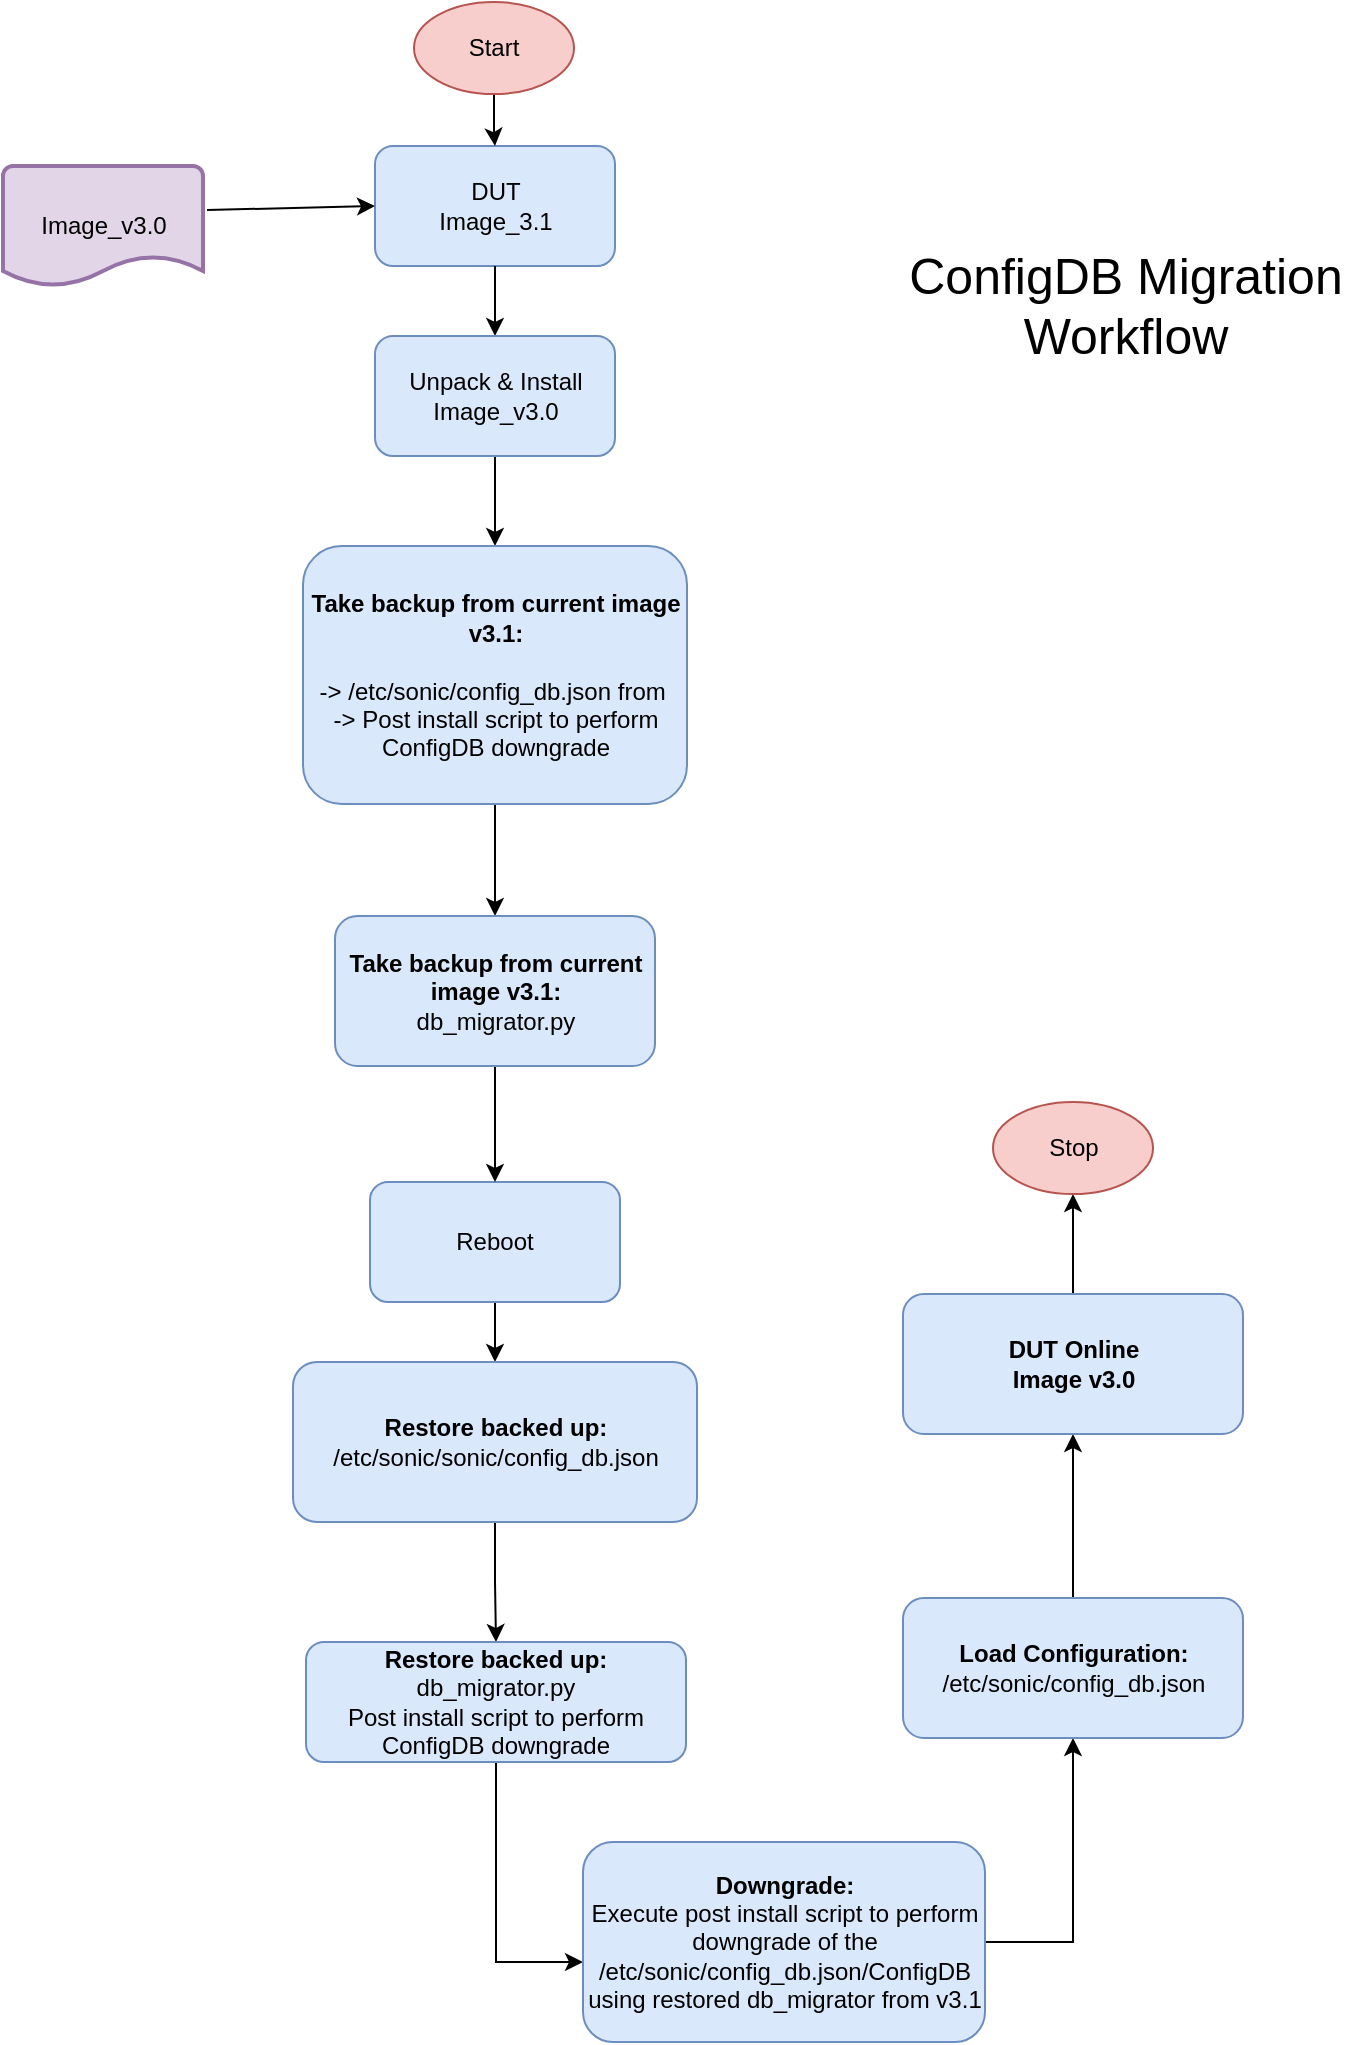 <mxfile pages="1" version="11.2.5" type="device"><diagram id="8VVwP-XKiVKiHSoBVLpd" name="Page-1"><mxGraphModel dx="1086" dy="767" grid="1" gridSize="10" guides="1" tooltips="1" connect="1" arrows="1" fold="1" page="1" pageScale="1" pageWidth="850" pageHeight="1100" math="0" shadow="0"><root><mxCell id="0"/><mxCell id="1" parent="0"/><mxCell id="XSP7Ka7zvjEEX7KIWUfB-2" value="DUT&lt;br&gt;Image_3.1" style="rounded=1;whiteSpace=wrap;html=1;fillColor=#dae8fc;strokeColor=#6c8ebf;" parent="1" vertex="1"><mxGeometry x="271.5" y="82" width="120" height="60" as="geometry"/></mxCell><mxCell id="XSP7Ka7zvjEEX7KIWUfB-3" value="" style="endArrow=classic;html=1;exitX=1.02;exitY=0.367;exitDx=0;exitDy=0;exitPerimeter=0;entryX=0;entryY=0.5;entryDx=0;entryDy=0;" parent="1" source="XSP7Ka7zvjEEX7KIWUfB-4" target="XSP7Ka7zvjEEX7KIWUfB-2" edge="1"><mxGeometry width="50" height="50" relative="1" as="geometry"><mxPoint x="95.5" y="232" as="sourcePoint"/><mxPoint x="95.5" y="332" as="targetPoint"/></mxGeometry></mxCell><mxCell id="XSP7Ka7zvjEEX7KIWUfB-4" value="Image_v3.0" style="strokeWidth=2;html=1;shape=mxgraph.flowchart.document2;whiteSpace=wrap;size=0.25;fillColor=#e1d5e7;strokeColor=#9673a6;" parent="1" vertex="1"><mxGeometry x="85.5" y="92" width="100" height="60" as="geometry"/></mxCell><mxCell id="XSP7Ka7zvjEEX7KIWUfB-5" value="" style="endArrow=classic;html=1;exitX=0.5;exitY=1;exitDx=0;exitDy=0;entryX=0.5;entryY=0;entryDx=0;entryDy=0;" parent="1" source="XSP7Ka7zvjEEX7KIWUfB-2" target="XSP7Ka7zvjEEX7KIWUfB-6" edge="1"><mxGeometry width="50" height="50" relative="1" as="geometry"><mxPoint x="85.5" y="222" as="sourcePoint"/><mxPoint x="85.5" y="272" as="targetPoint"/></mxGeometry></mxCell><mxCell id="XSP7Ka7zvjEEX7KIWUfB-8" style="edgeStyle=orthogonalEdgeStyle;rounded=0;orthogonalLoop=1;jettySize=auto;html=1;entryX=0.5;entryY=0;entryDx=0;entryDy=0;" parent="1" source="XSP7Ka7zvjEEX7KIWUfB-6" target="XSP7Ka7zvjEEX7KIWUfB-7" edge="1"><mxGeometry relative="1" as="geometry"/></mxCell><mxCell id="XSP7Ka7zvjEEX7KIWUfB-6" value="Unpack &amp;amp; Install Image_v3.0" style="rounded=1;whiteSpace=wrap;html=1;fillColor=#dae8fc;strokeColor=#6c8ebf;" parent="1" vertex="1"><mxGeometry x="271.5" y="177" width="120" height="60" as="geometry"/></mxCell><mxCell id="XSP7Ka7zvjEEX7KIWUfB-24" style="edgeStyle=orthogonalEdgeStyle;rounded=0;orthogonalLoop=1;jettySize=auto;html=1;entryX=0.5;entryY=0;entryDx=0;entryDy=0;" parent="1" source="XSP7Ka7zvjEEX7KIWUfB-7" target="XSP7Ka7zvjEEX7KIWUfB-23" edge="1"><mxGeometry relative="1" as="geometry"/></mxCell><mxCell id="XSP7Ka7zvjEEX7KIWUfB-7" value="&lt;b&gt;Take backup from current image v3.1:&lt;br&gt;&lt;/b&gt;&lt;br&gt;-&amp;gt; /etc/sonic/config_db.json from&amp;nbsp;&lt;br&gt;-&amp;gt; Post install script to perform ConfigDB downgrade" style="rounded=1;whiteSpace=wrap;html=1;fillColor=#dae8fc;strokeColor=#6c8ebf;" parent="1" vertex="1"><mxGeometry x="235.5" y="282" width="192" height="129" as="geometry"/></mxCell><mxCell id="XSP7Ka7zvjEEX7KIWUfB-13" value="" style="edgeStyle=orthogonalEdgeStyle;rounded=0;orthogonalLoop=1;jettySize=auto;html=1;" parent="1" source="XSP7Ka7zvjEEX7KIWUfB-9" target="XSP7Ka7zvjEEX7KIWUfB-12" edge="1"><mxGeometry relative="1" as="geometry"/></mxCell><mxCell id="XSP7Ka7zvjEEX7KIWUfB-9" value="Reboot" style="rounded=1;whiteSpace=wrap;html=1;fillColor=#dae8fc;strokeColor=#6c8ebf;" parent="1" vertex="1"><mxGeometry x="269" y="600" width="125" height="60" as="geometry"/></mxCell><mxCell id="XSP7Ka7zvjEEX7KIWUfB-15" value="" style="edgeStyle=orthogonalEdgeStyle;rounded=0;orthogonalLoop=1;jettySize=auto;html=1;exitX=0.5;exitY=1;exitDx=0;exitDy=0;entryX=0;entryY=0.6;entryDx=0;entryDy=0;entryPerimeter=0;" parent="1" source="XSP7Ka7zvjEEX7KIWUfB-21" target="XSP7Ka7zvjEEX7KIWUfB-14" edge="1"><mxGeometry relative="1" as="geometry"><mxPoint x="535.5" y="670" as="sourcePoint"/></mxGeometry></mxCell><mxCell id="XSP7Ka7zvjEEX7KIWUfB-22" style="edgeStyle=orthogonalEdgeStyle;rounded=0;orthogonalLoop=1;jettySize=auto;html=1;entryX=0.5;entryY=0;entryDx=0;entryDy=0;" parent="1" source="XSP7Ka7zvjEEX7KIWUfB-12" target="XSP7Ka7zvjEEX7KIWUfB-21" edge="1"><mxGeometry relative="1" as="geometry"/></mxCell><mxCell id="XSP7Ka7zvjEEX7KIWUfB-12" value="&lt;b&gt;Restore backed up:&lt;/b&gt;&lt;br&gt;/etc/sonic/sonic/config_db.json" style="rounded=1;whiteSpace=wrap;html=1;fillColor=#dae8fc;strokeColor=#6c8ebf;" parent="1" vertex="1"><mxGeometry x="230.5" y="690" width="202" height="80" as="geometry"/></mxCell><mxCell id="XSP7Ka7zvjEEX7KIWUfB-17" value="" style="edgeStyle=orthogonalEdgeStyle;rounded=0;orthogonalLoop=1;jettySize=auto;html=1;exitX=1;exitY=0.5;exitDx=0;exitDy=0;" parent="1" source="XSP7Ka7zvjEEX7KIWUfB-14" target="XSP7Ka7zvjEEX7KIWUfB-16" edge="1"><mxGeometry relative="1" as="geometry"><mxPoint x="335" y="835" as="sourcePoint"/></mxGeometry></mxCell><mxCell id="XSP7Ka7zvjEEX7KIWUfB-14" value="&lt;b&gt;Downgrade:&lt;/b&gt;&lt;br&gt;Execute post install script to perform downgrade of the /etc/sonic/config_db.json/ConfigDB using restored db_migrator from v3.1" style="rounded=1;whiteSpace=wrap;html=1;fillColor=#dae8fc;strokeColor=#6c8ebf;" parent="1" vertex="1"><mxGeometry x="375.5" y="930" width="201" height="100" as="geometry"/></mxCell><mxCell id="XSP7Ka7zvjEEX7KIWUfB-20" value="" style="edgeStyle=orthogonalEdgeStyle;rounded=0;orthogonalLoop=1;jettySize=auto;html=1;" parent="1" source="XSP7Ka7zvjEEX7KIWUfB-16" target="XSP7Ka7zvjEEX7KIWUfB-19" edge="1"><mxGeometry relative="1" as="geometry"/></mxCell><mxCell id="XSP7Ka7zvjEEX7KIWUfB-16" value="&lt;b&gt;Load Configuration:&lt;/b&gt;&lt;br&gt;/etc/sonic/config_db.json" style="rounded=1;whiteSpace=wrap;html=1;fillColor=#dae8fc;strokeColor=#6c8ebf;" parent="1" vertex="1"><mxGeometry x="535.5" y="808" width="170" height="70" as="geometry"/></mxCell><mxCell id="XSP7Ka7zvjEEX7KIWUfB-27" value="" style="edgeStyle=orthogonalEdgeStyle;rounded=0;orthogonalLoop=1;jettySize=auto;html=1;" parent="1" source="XSP7Ka7zvjEEX7KIWUfB-19" target="XSP7Ka7zvjEEX7KIWUfB-26" edge="1"><mxGeometry relative="1" as="geometry"/></mxCell><mxCell id="XSP7Ka7zvjEEX7KIWUfB-19" value="&lt;b&gt;DUT Online&lt;br&gt;Image v3.0&lt;br&gt;&lt;/b&gt;" style="rounded=1;whiteSpace=wrap;html=1;fillColor=#dae8fc;strokeColor=#6c8ebf;" parent="1" vertex="1"><mxGeometry x="535.5" y="656" width="170" height="70" as="geometry"/></mxCell><mxCell id="XSP7Ka7zvjEEX7KIWUfB-21" value="&lt;b&gt;Restore backed up:&lt;/b&gt;&lt;br&gt;db_migrator.py&lt;br&gt;Post install script to perform ConfigDB downgrade" style="rounded=1;whiteSpace=wrap;html=1;fillColor=#dae8fc;strokeColor=#6c8ebf;" parent="1" vertex="1"><mxGeometry x="237" y="830" width="190" height="60" as="geometry"/></mxCell><mxCell id="XSP7Ka7zvjEEX7KIWUfB-25" style="edgeStyle=orthogonalEdgeStyle;rounded=0;orthogonalLoop=1;jettySize=auto;html=1;entryX=0.5;entryY=0;entryDx=0;entryDy=0;" parent="1" source="XSP7Ka7zvjEEX7KIWUfB-23" target="XSP7Ka7zvjEEX7KIWUfB-9" edge="1"><mxGeometry relative="1" as="geometry"/></mxCell><mxCell id="XSP7Ka7zvjEEX7KIWUfB-23" value="&lt;b&gt;Take backup from current image v3.1:&lt;br&gt;&lt;/b&gt;db_migrator.py" style="rounded=1;whiteSpace=wrap;html=1;fillColor=#dae8fc;strokeColor=#6c8ebf;" parent="1" vertex="1"><mxGeometry x="251.5" y="467" width="160" height="75" as="geometry"/></mxCell><mxCell id="XSP7Ka7zvjEEX7KIWUfB-26" value="Stop" style="ellipse;whiteSpace=wrap;html=1;fillColor=#f8cecc;strokeColor=#b85450;" parent="1" vertex="1"><mxGeometry x="580.5" y="560" width="80" height="46" as="geometry"/></mxCell><mxCell id="XSP7Ka7zvjEEX7KIWUfB-29" value="" style="edgeStyle=orthogonalEdgeStyle;rounded=0;orthogonalLoop=1;jettySize=auto;html=1;" parent="1" source="XSP7Ka7zvjEEX7KIWUfB-28" target="XSP7Ka7zvjEEX7KIWUfB-2" edge="1"><mxGeometry relative="1" as="geometry"/></mxCell><mxCell id="XSP7Ka7zvjEEX7KIWUfB-28" value="Start" style="ellipse;whiteSpace=wrap;html=1;fillColor=#f8cecc;strokeColor=#b85450;" parent="1" vertex="1"><mxGeometry x="291" y="10" width="80" height="46" as="geometry"/></mxCell><mxCell id="XSP7Ka7zvjEEX7KIWUfB-30" value="&lt;font style=&quot;font-size: 25px&quot;&gt;ConfigDB Migration Workflow&lt;/font&gt;" style="text;html=1;strokeColor=none;fillColor=none;align=center;verticalAlign=middle;whiteSpace=wrap;rounded=0;" parent="1" vertex="1"><mxGeometry x="530" y="112" width="234" height="98" as="geometry"/></mxCell></root></mxGraphModel></diagram></mxfile>